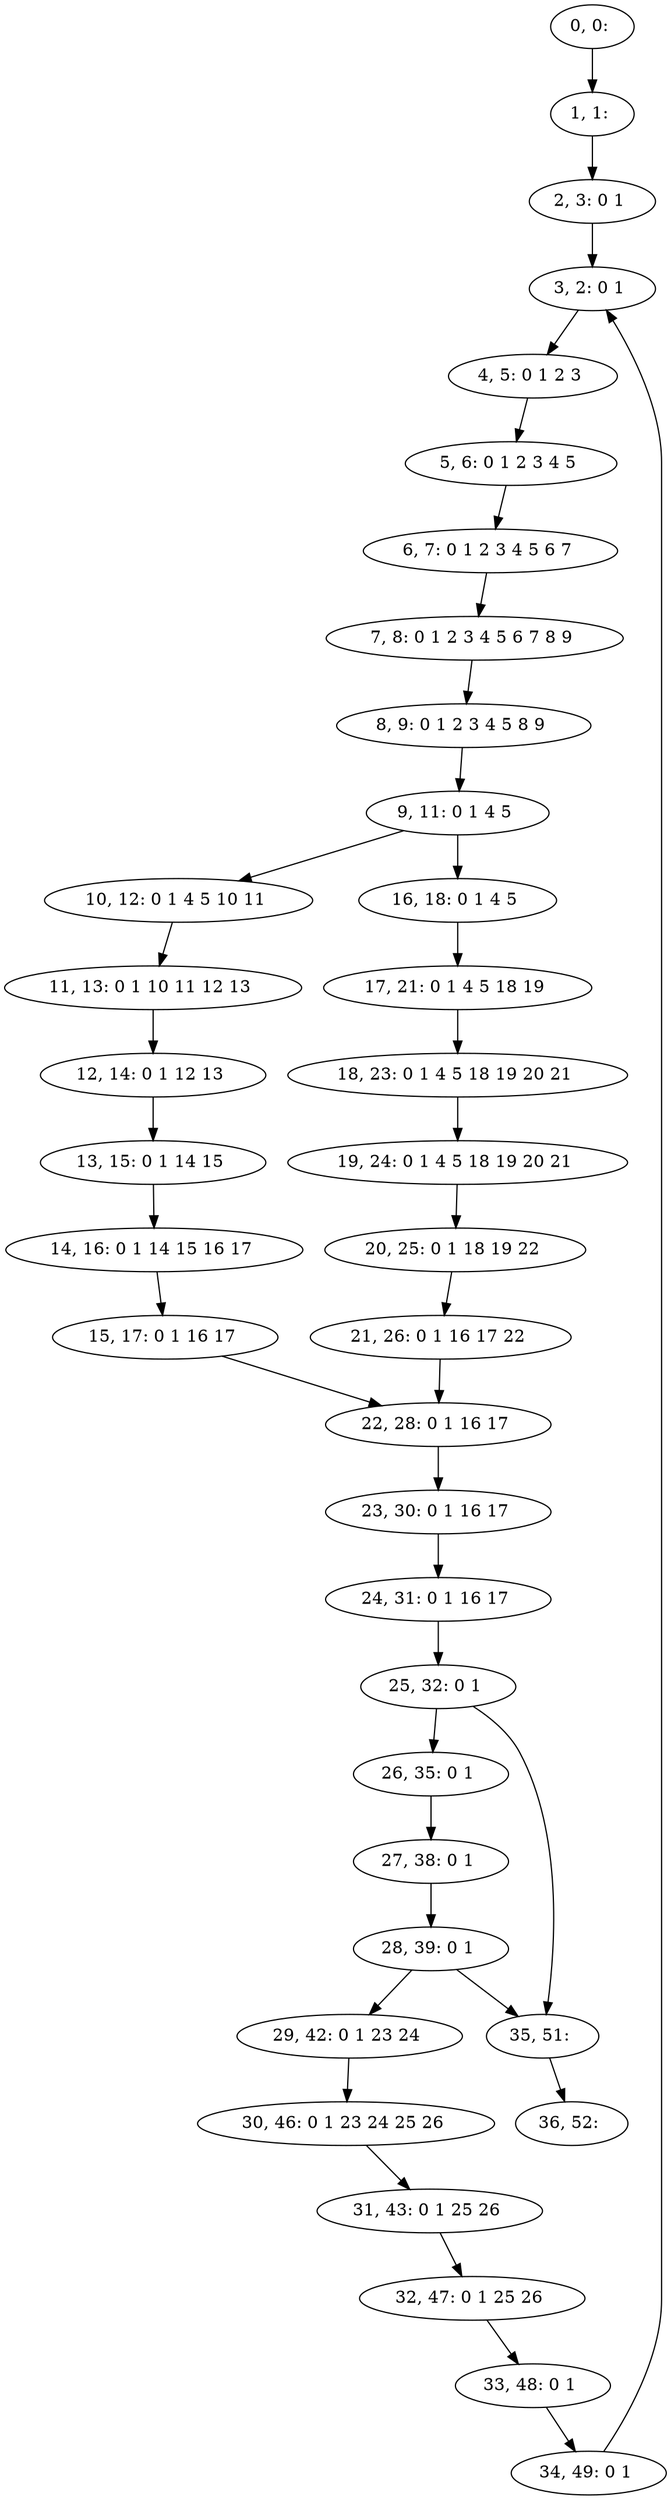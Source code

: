 digraph G {
0[label="0, 0: "];
1[label="1, 1: "];
2[label="2, 3: 0 1 "];
3[label="3, 2: 0 1 "];
4[label="4, 5: 0 1 2 3 "];
5[label="5, 6: 0 1 2 3 4 5 "];
6[label="6, 7: 0 1 2 3 4 5 6 7 "];
7[label="7, 8: 0 1 2 3 4 5 6 7 8 9 "];
8[label="8, 9: 0 1 2 3 4 5 8 9 "];
9[label="9, 11: 0 1 4 5 "];
10[label="10, 12: 0 1 4 5 10 11 "];
11[label="11, 13: 0 1 10 11 12 13 "];
12[label="12, 14: 0 1 12 13 "];
13[label="13, 15: 0 1 14 15 "];
14[label="14, 16: 0 1 14 15 16 17 "];
15[label="15, 17: 0 1 16 17 "];
16[label="16, 18: 0 1 4 5 "];
17[label="17, 21: 0 1 4 5 18 19 "];
18[label="18, 23: 0 1 4 5 18 19 20 21 "];
19[label="19, 24: 0 1 4 5 18 19 20 21 "];
20[label="20, 25: 0 1 18 19 22 "];
21[label="21, 26: 0 1 16 17 22 "];
22[label="22, 28: 0 1 16 17 "];
23[label="23, 30: 0 1 16 17 "];
24[label="24, 31: 0 1 16 17 "];
25[label="25, 32: 0 1 "];
26[label="26, 35: 0 1 "];
27[label="27, 38: 0 1 "];
28[label="28, 39: 0 1 "];
29[label="29, 42: 0 1 23 24 "];
30[label="30, 46: 0 1 23 24 25 26 "];
31[label="31, 43: 0 1 25 26 "];
32[label="32, 47: 0 1 25 26 "];
33[label="33, 48: 0 1 "];
34[label="34, 49: 0 1 "];
35[label="35, 51: "];
36[label="36, 52: "];
0->1 ;
1->2 ;
2->3 ;
3->4 ;
4->5 ;
5->6 ;
6->7 ;
7->8 ;
8->9 ;
9->10 ;
9->16 ;
10->11 ;
11->12 ;
12->13 ;
13->14 ;
14->15 ;
15->22 ;
16->17 ;
17->18 ;
18->19 ;
19->20 ;
20->21 ;
21->22 ;
22->23 ;
23->24 ;
24->25 ;
25->26 ;
25->35 ;
26->27 ;
27->28 ;
28->29 ;
28->35 ;
29->30 ;
30->31 ;
31->32 ;
32->33 ;
33->34 ;
34->3 ;
35->36 ;
}
